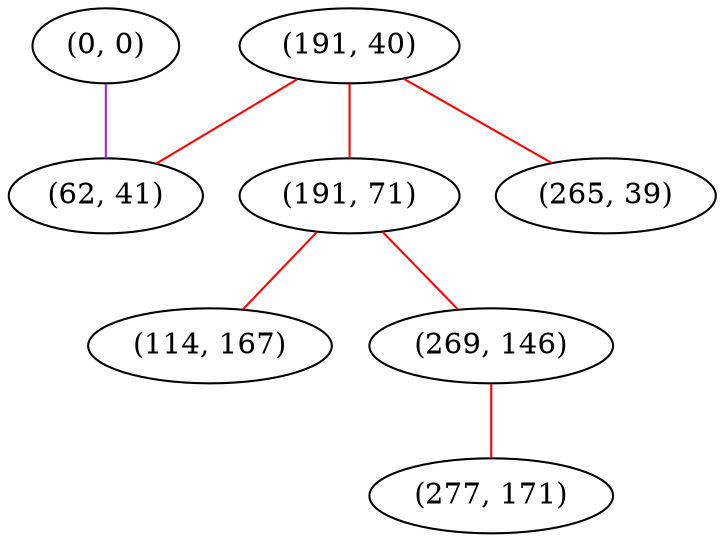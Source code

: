 graph "" {
"(0, 0)";
"(191, 40)";
"(191, 71)";
"(62, 41)";
"(114, 167)";
"(269, 146)";
"(277, 171)";
"(265, 39)";
"(0, 0)" -- "(62, 41)"  [color=purple, key=0, weight=4];
"(191, 40)" -- "(62, 41)"  [color=red, key=0, weight=1];
"(191, 40)" -- "(191, 71)"  [color=red, key=0, weight=1];
"(191, 40)" -- "(265, 39)"  [color=red, key=0, weight=1];
"(191, 71)" -- "(114, 167)"  [color=red, key=0, weight=1];
"(191, 71)" -- "(269, 146)"  [color=red, key=0, weight=1];
"(269, 146)" -- "(277, 171)"  [color=red, key=0, weight=1];
}
